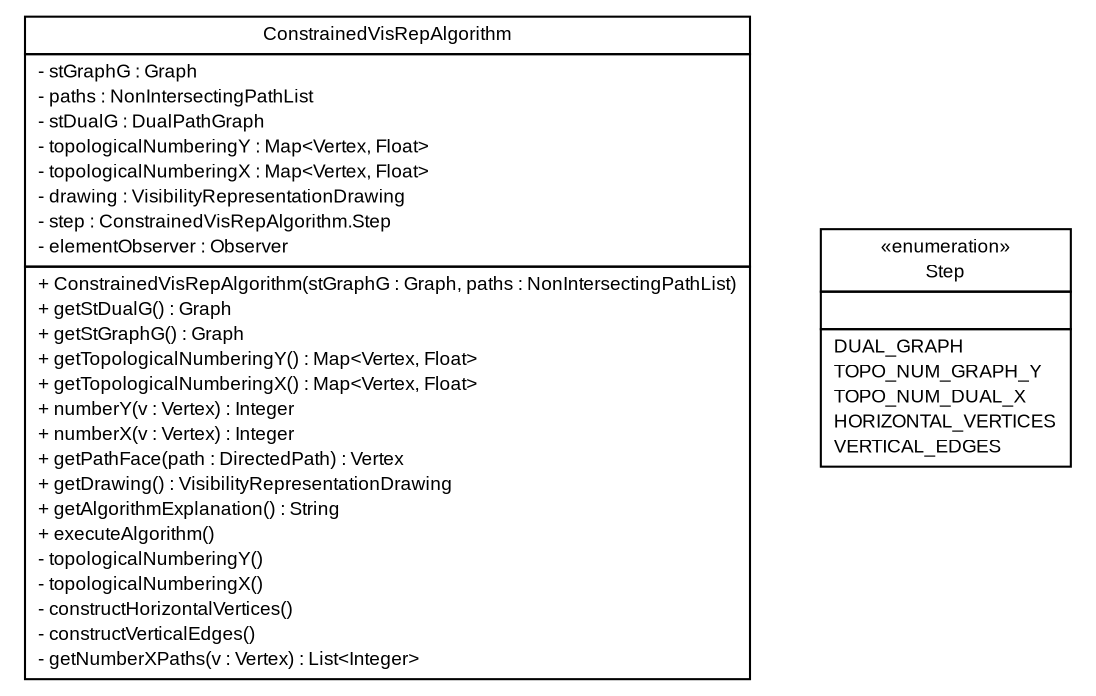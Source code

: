 #!/usr/local/bin/dot
#
# Class diagram 
# Generated by UMLGraph version R5_6 (http://www.umlgraph.org/)
#

digraph G {
	edge [fontname="arial",fontsize=10,labelfontname="arial",labelfontsize=10];
	node [fontname="arial",fontsize=10,shape=plaintext];
	nodesep=0.25;
	ranksep=0.5;
	// pfc.models.algorithms.constrainedvisrep.ConstrainedVisRepAlgorithm
	c1298 [label=<<table title="pfc.models.algorithms.constrainedvisrep.ConstrainedVisRepAlgorithm" border="0" cellborder="1" cellspacing="0" cellpadding="2" port="p" href="./ConstrainedVisRepAlgorithm.html">
		<tr><td><table border="0" cellspacing="0" cellpadding="1">
<tr><td align="center" balign="center"> ConstrainedVisRepAlgorithm </td></tr>
		</table></td></tr>
		<tr><td><table border="0" cellspacing="0" cellpadding="1">
<tr><td align="left" balign="left"> - stGraphG : Graph </td></tr>
<tr><td align="left" balign="left"> - paths : NonIntersectingPathList </td></tr>
<tr><td align="left" balign="left"> - stDualG : DualPathGraph </td></tr>
<tr><td align="left" balign="left"> - topologicalNumberingY : Map&lt;Vertex, Float&gt; </td></tr>
<tr><td align="left" balign="left"> - topologicalNumberingX : Map&lt;Vertex, Float&gt; </td></tr>
<tr><td align="left" balign="left"> - drawing : VisibilityRepresentationDrawing </td></tr>
<tr><td align="left" balign="left"> - step : ConstrainedVisRepAlgorithm.Step </td></tr>
<tr><td align="left" balign="left"> - elementObserver : Observer </td></tr>
		</table></td></tr>
		<tr><td><table border="0" cellspacing="0" cellpadding="1">
<tr><td align="left" balign="left"> + ConstrainedVisRepAlgorithm(stGraphG : Graph, paths : NonIntersectingPathList) </td></tr>
<tr><td align="left" balign="left"> + getStDualG() : Graph </td></tr>
<tr><td align="left" balign="left"> + getStGraphG() : Graph </td></tr>
<tr><td align="left" balign="left"> + getTopologicalNumberingY() : Map&lt;Vertex, Float&gt; </td></tr>
<tr><td align="left" balign="left"> + getTopologicalNumberingX() : Map&lt;Vertex, Float&gt; </td></tr>
<tr><td align="left" balign="left"> + numberY(v : Vertex) : Integer </td></tr>
<tr><td align="left" balign="left"> + numberX(v : Vertex) : Integer </td></tr>
<tr><td align="left" balign="left"> + getPathFace(path : DirectedPath) : Vertex </td></tr>
<tr><td align="left" balign="left"> + getDrawing() : VisibilityRepresentationDrawing </td></tr>
<tr><td align="left" balign="left"> + getAlgorithmExplanation() : String </td></tr>
<tr><td align="left" balign="left"> + executeAlgorithm() </td></tr>
<tr><td align="left" balign="left"> - topologicalNumberingY() </td></tr>
<tr><td align="left" balign="left"> - topologicalNumberingX() </td></tr>
<tr><td align="left" balign="left"> - constructHorizontalVertices() </td></tr>
<tr><td align="left" balign="left"> - constructVerticalEdges() </td></tr>
<tr><td align="left" balign="left"> - getNumberXPaths(v : Vertex) : List&lt;Integer&gt; </td></tr>
		</table></td></tr>
		</table>>, URL="./ConstrainedVisRepAlgorithm.html", fontname="arial", fontcolor="black", fontsize=9.0];
	// pfc.models.algorithms.constrainedvisrep.ConstrainedVisRepAlgorithm.Step
	c1299 [label=<<table title="pfc.models.algorithms.constrainedvisrep.ConstrainedVisRepAlgorithm.Step" border="0" cellborder="1" cellspacing="0" cellpadding="2" port="p" href="./ConstrainedVisRepAlgorithm.Step.html">
		<tr><td><table border="0" cellspacing="0" cellpadding="1">
<tr><td align="center" balign="center"> &#171;enumeration&#187; </td></tr>
<tr><td align="center" balign="center"> Step </td></tr>
		</table></td></tr>
		<tr><td><table border="0" cellspacing="0" cellpadding="1">
<tr><td align="left" balign="left">  </td></tr>
		</table></td></tr>
		<tr><td><table border="0" cellspacing="0" cellpadding="1">
<tr><td align="left" balign="left"> DUAL_GRAPH </td></tr>
<tr><td align="left" balign="left"> TOPO_NUM_GRAPH_Y </td></tr>
<tr><td align="left" balign="left"> TOPO_NUM_DUAL_X </td></tr>
<tr><td align="left" balign="left"> HORIZONTAL_VERTICES </td></tr>
<tr><td align="left" balign="left"> VERTICAL_EDGES </td></tr>
		</table></td></tr>
		</table>>, URL="./ConstrainedVisRepAlgorithm.Step.html", fontname="arial", fontcolor="black", fontsize=9.0];
}

